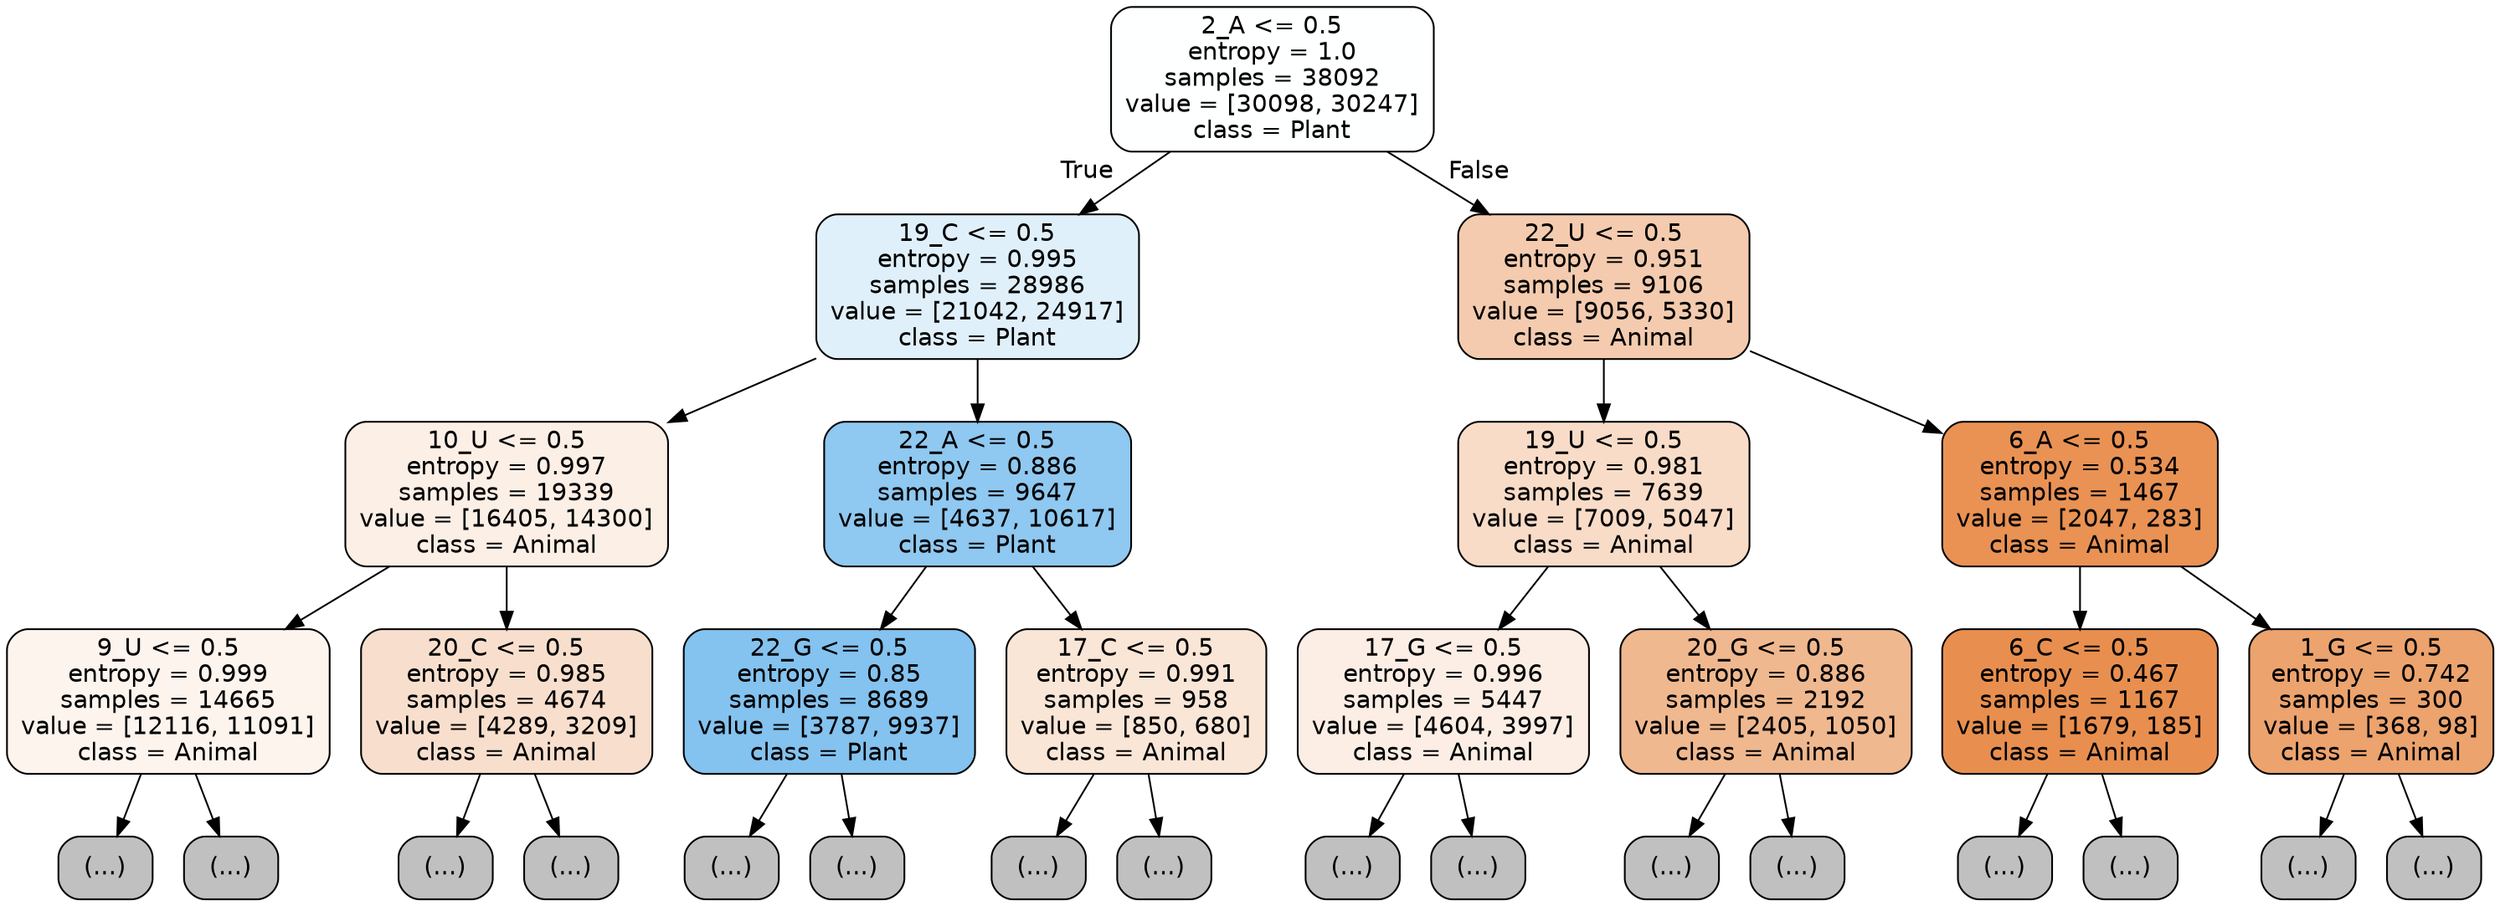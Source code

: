 digraph Tree {
node [shape=box, style="filled, rounded", color="black", fontname="helvetica"] ;
edge [fontname="helvetica"] ;
0 [label="2_A <= 0.5\nentropy = 1.0\nsamples = 38092\nvalue = [30098, 30247]\nclass = Plant", fillcolor="#feffff"] ;
1 [label="19_C <= 0.5\nentropy = 0.995\nsamples = 28986\nvalue = [21042, 24917]\nclass = Plant", fillcolor="#e0f0fb"] ;
0 -> 1 [labeldistance=2.5, labelangle=45, headlabel="True"] ;
2 [label="10_U <= 0.5\nentropy = 0.997\nsamples = 19339\nvalue = [16405, 14300]\nclass = Animal", fillcolor="#fcefe6"] ;
1 -> 2 ;
3 [label="9_U <= 0.5\nentropy = 0.999\nsamples = 14665\nvalue = [12116, 11091]\nclass = Animal", fillcolor="#fdf4ee"] ;
2 -> 3 ;
4 [label="(...)", fillcolor="#C0C0C0"] ;
3 -> 4 ;
4981 [label="(...)", fillcolor="#C0C0C0"] ;
3 -> 4981 ;
6900 [label="20_C <= 0.5\nentropy = 0.985\nsamples = 4674\nvalue = [4289, 3209]\nclass = Animal", fillcolor="#f8dfcd"] ;
2 -> 6900 ;
6901 [label="(...)", fillcolor="#C0C0C0"] ;
6900 -> 6901 ;
8948 [label="(...)", fillcolor="#C0C0C0"] ;
6900 -> 8948 ;
9631 [label="22_A <= 0.5\nentropy = 0.886\nsamples = 9647\nvalue = [4637, 10617]\nclass = Plant", fillcolor="#8fc8f0"] ;
1 -> 9631 ;
9632 [label="22_G <= 0.5\nentropy = 0.85\nsamples = 8689\nvalue = [3787, 9937]\nclass = Plant", fillcolor="#84c2ef"] ;
9631 -> 9632 ;
9633 [label="(...)", fillcolor="#C0C0C0"] ;
9632 -> 9633 ;
11994 [label="(...)", fillcolor="#C0C0C0"] ;
9632 -> 11994 ;
12341 [label="17_C <= 0.5\nentropy = 0.991\nsamples = 958\nvalue = [850, 680]\nclass = Animal", fillcolor="#fae6d7"] ;
9631 -> 12341 ;
12342 [label="(...)", fillcolor="#C0C0C0"] ;
12341 -> 12342 ;
12709 [label="(...)", fillcolor="#C0C0C0"] ;
12341 -> 12709 ;
12790 [label="22_U <= 0.5\nentropy = 0.951\nsamples = 9106\nvalue = [9056, 5330]\nclass = Animal", fillcolor="#f4cbae"] ;
0 -> 12790 [labeldistance=2.5, labelangle=-45, headlabel="False"] ;
12791 [label="19_U <= 0.5\nentropy = 0.981\nsamples = 7639\nvalue = [7009, 5047]\nclass = Animal", fillcolor="#f8dcc8"] ;
12790 -> 12791 ;
12792 [label="17_G <= 0.5\nentropy = 0.996\nsamples = 5447\nvalue = [4604, 3997]\nclass = Animal", fillcolor="#fceee5"] ;
12791 -> 12792 ;
12793 [label="(...)", fillcolor="#C0C0C0"] ;
12792 -> 12793 ;
14740 [label="(...)", fillcolor="#C0C0C0"] ;
12792 -> 14740 ;
15467 [label="20_G <= 0.5\nentropy = 0.886\nsamples = 2192\nvalue = [2405, 1050]\nclass = Animal", fillcolor="#f0b88f"] ;
12791 -> 15467 ;
15468 [label="(...)", fillcolor="#C0C0C0"] ;
15467 -> 15468 ;
16141 [label="(...)", fillcolor="#C0C0C0"] ;
15467 -> 16141 ;
16492 [label="6_A <= 0.5\nentropy = 0.534\nsamples = 1467\nvalue = [2047, 283]\nclass = Animal", fillcolor="#e99254"] ;
12790 -> 16492 ;
16493 [label="6_C <= 0.5\nentropy = 0.467\nsamples = 1167\nvalue = [1679, 185]\nclass = Animal", fillcolor="#e88f4f"] ;
16492 -> 16493 ;
16494 [label="(...)", fillcolor="#C0C0C0"] ;
16493 -> 16494 ;
16779 [label="(...)", fillcolor="#C0C0C0"] ;
16493 -> 16779 ;
16888 [label="1_G <= 0.5\nentropy = 0.742\nsamples = 300\nvalue = [368, 98]\nclass = Animal", fillcolor="#eca36e"] ;
16492 -> 16888 ;
16889 [label="(...)", fillcolor="#C0C0C0"] ;
16888 -> 16889 ;
16972 [label="(...)", fillcolor="#C0C0C0"] ;
16888 -> 16972 ;
}
